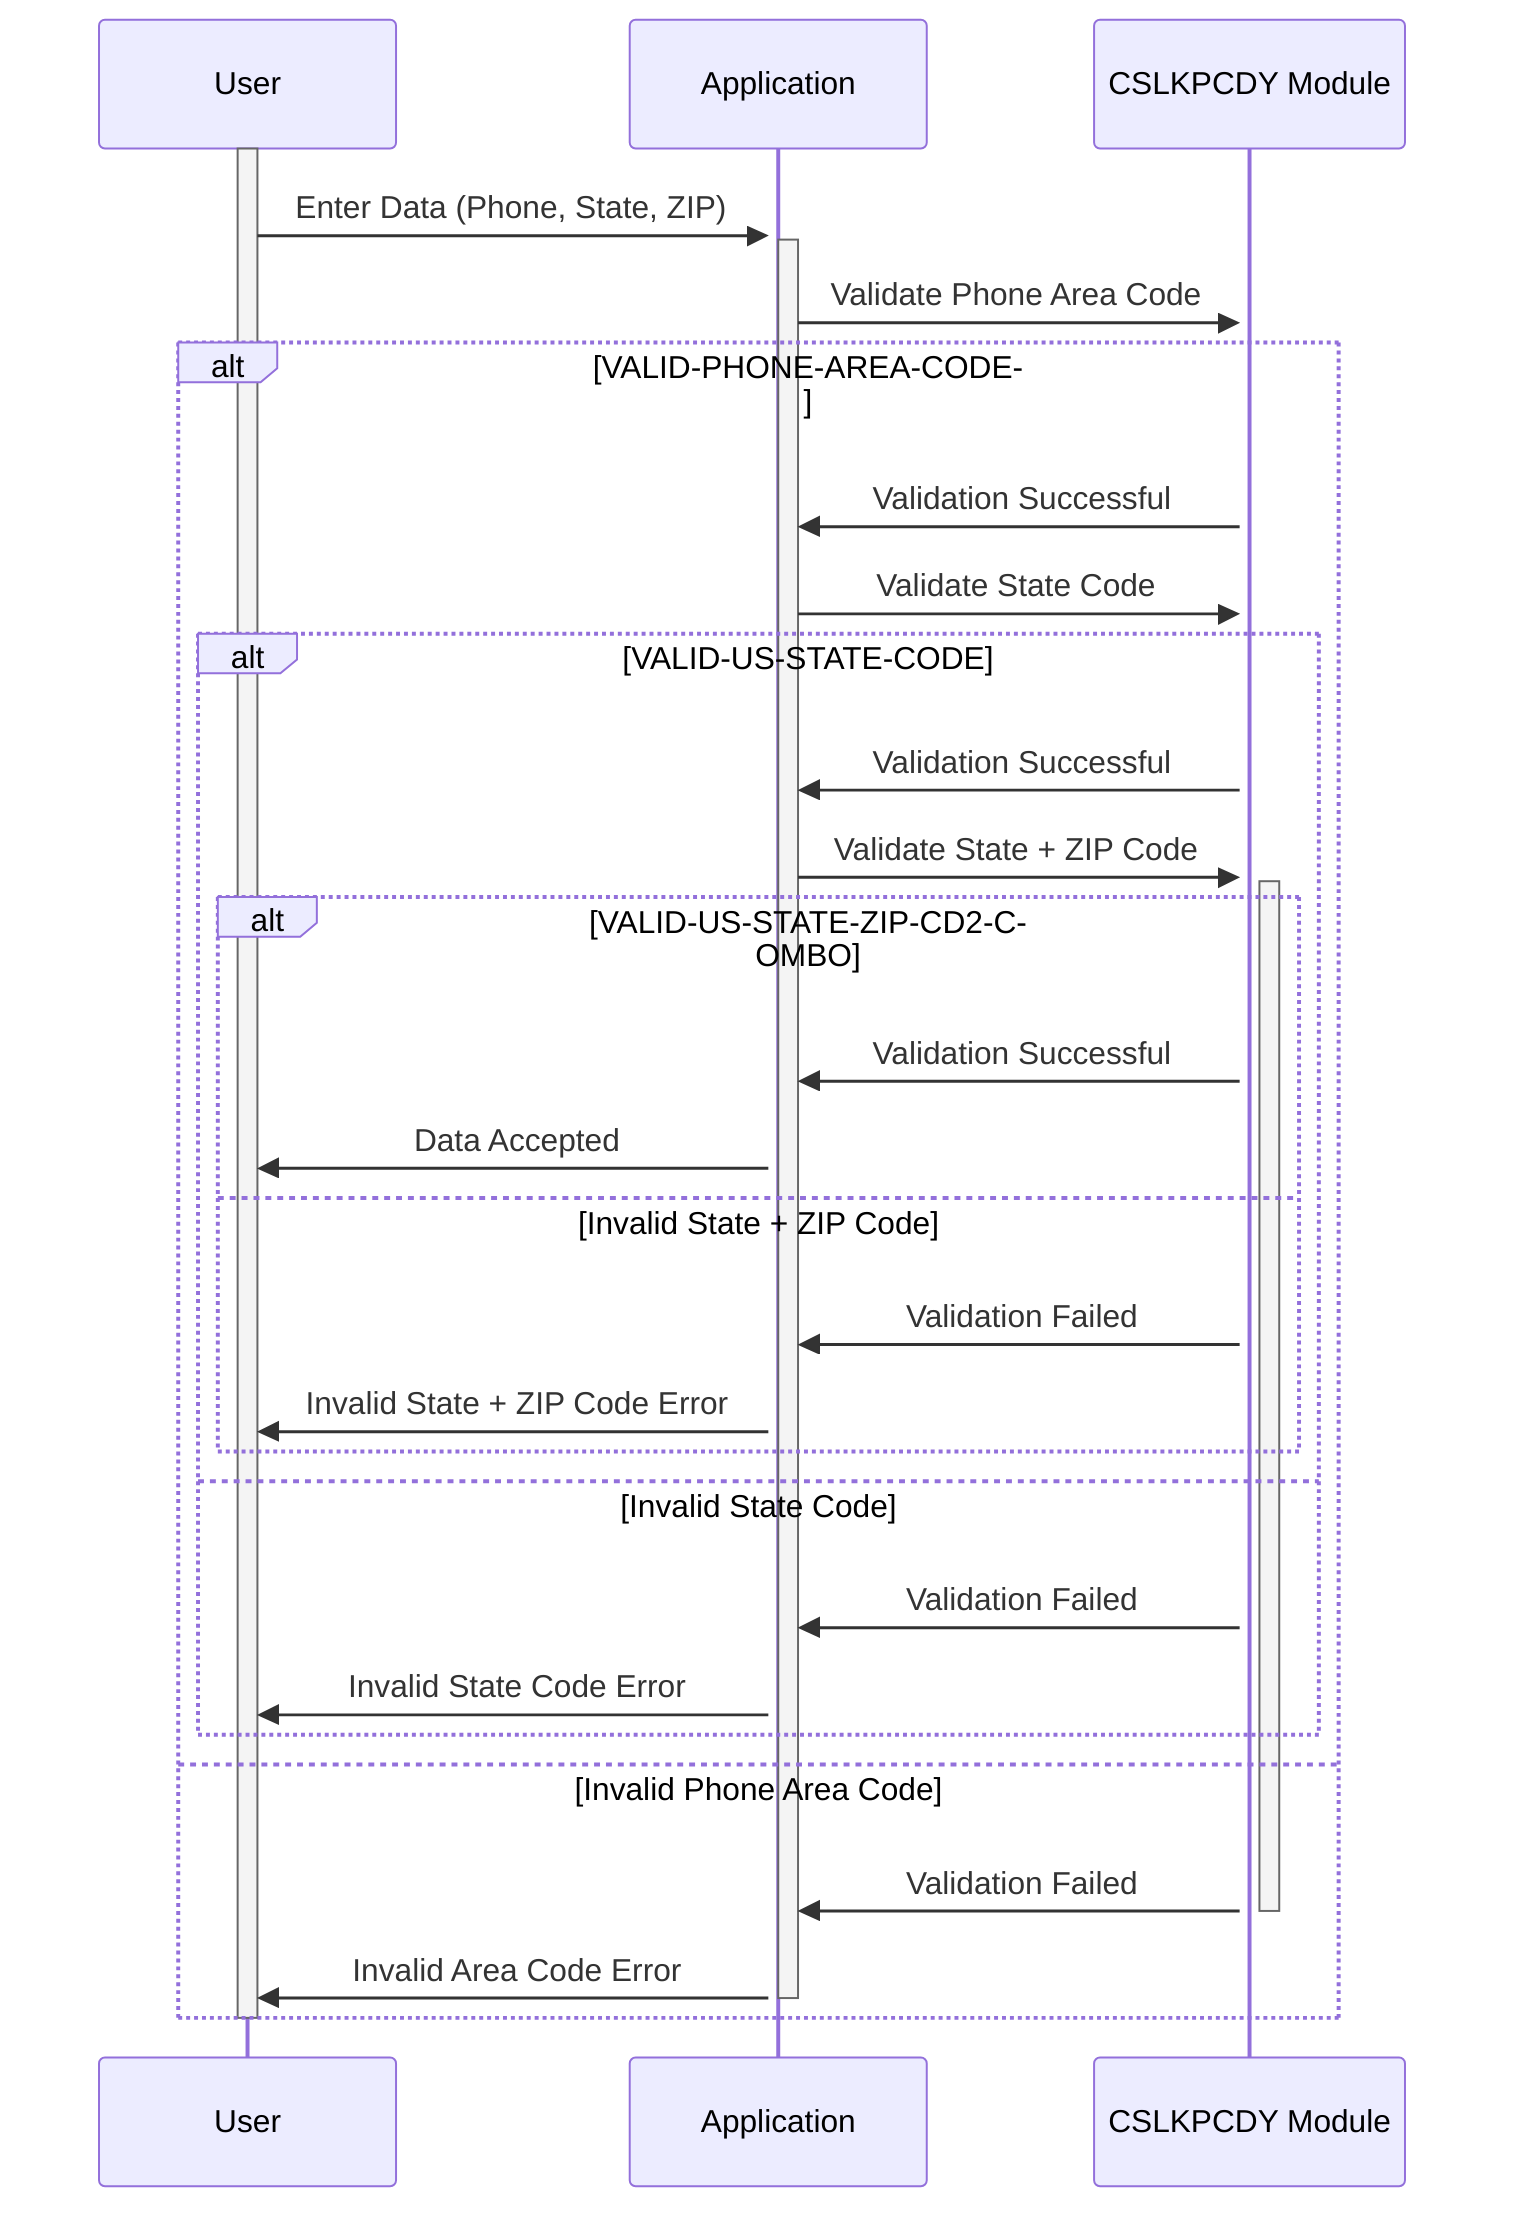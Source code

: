 sequenceDiagram
    %%Indicates the Participants involved in the process
    participant User
    participant Application
    participant CSLKPCDY Module

    activate User
    User->>+Application: Enter Data (Phone, State, ZIP)
    activate Application
    Application->>+CSLKPCDY Module: Validate Phone Area Code
    alt VALID-PHONE-AREA-CODE
        CSLKPCDY Module->>Application: Validation Successful
        Application->>+CSLKPCDY Module: Validate State Code
        alt VALID-US-STATE-CODE
            CSLKPCDY Module->>Application: Validation Successful
            Application->>+CSLKPCDY Module: Validate State + ZIP Code
            alt VALID-US-STATE-ZIP-CD2-COMBO
                CSLKPCDY Module->>Application: Validation Successful
                Application->>User: Data Accepted
            else Invalid State + ZIP Code
                CSLKPCDY Module->>Application: Validation Failed
                Application->>User: Invalid State + ZIP Code Error
            end
                    else Invalid State Code
            CSLKPCDY Module->>Application: Validation Failed
            Application->>User: Invalid State Code Error
                    end
    else Invalid Phone Area Code
        CSLKPCDY Module->>-Application: Validation Failed
        Application->>User: Invalid Area Code Error
        deactivate Application
    end
    deactivate User